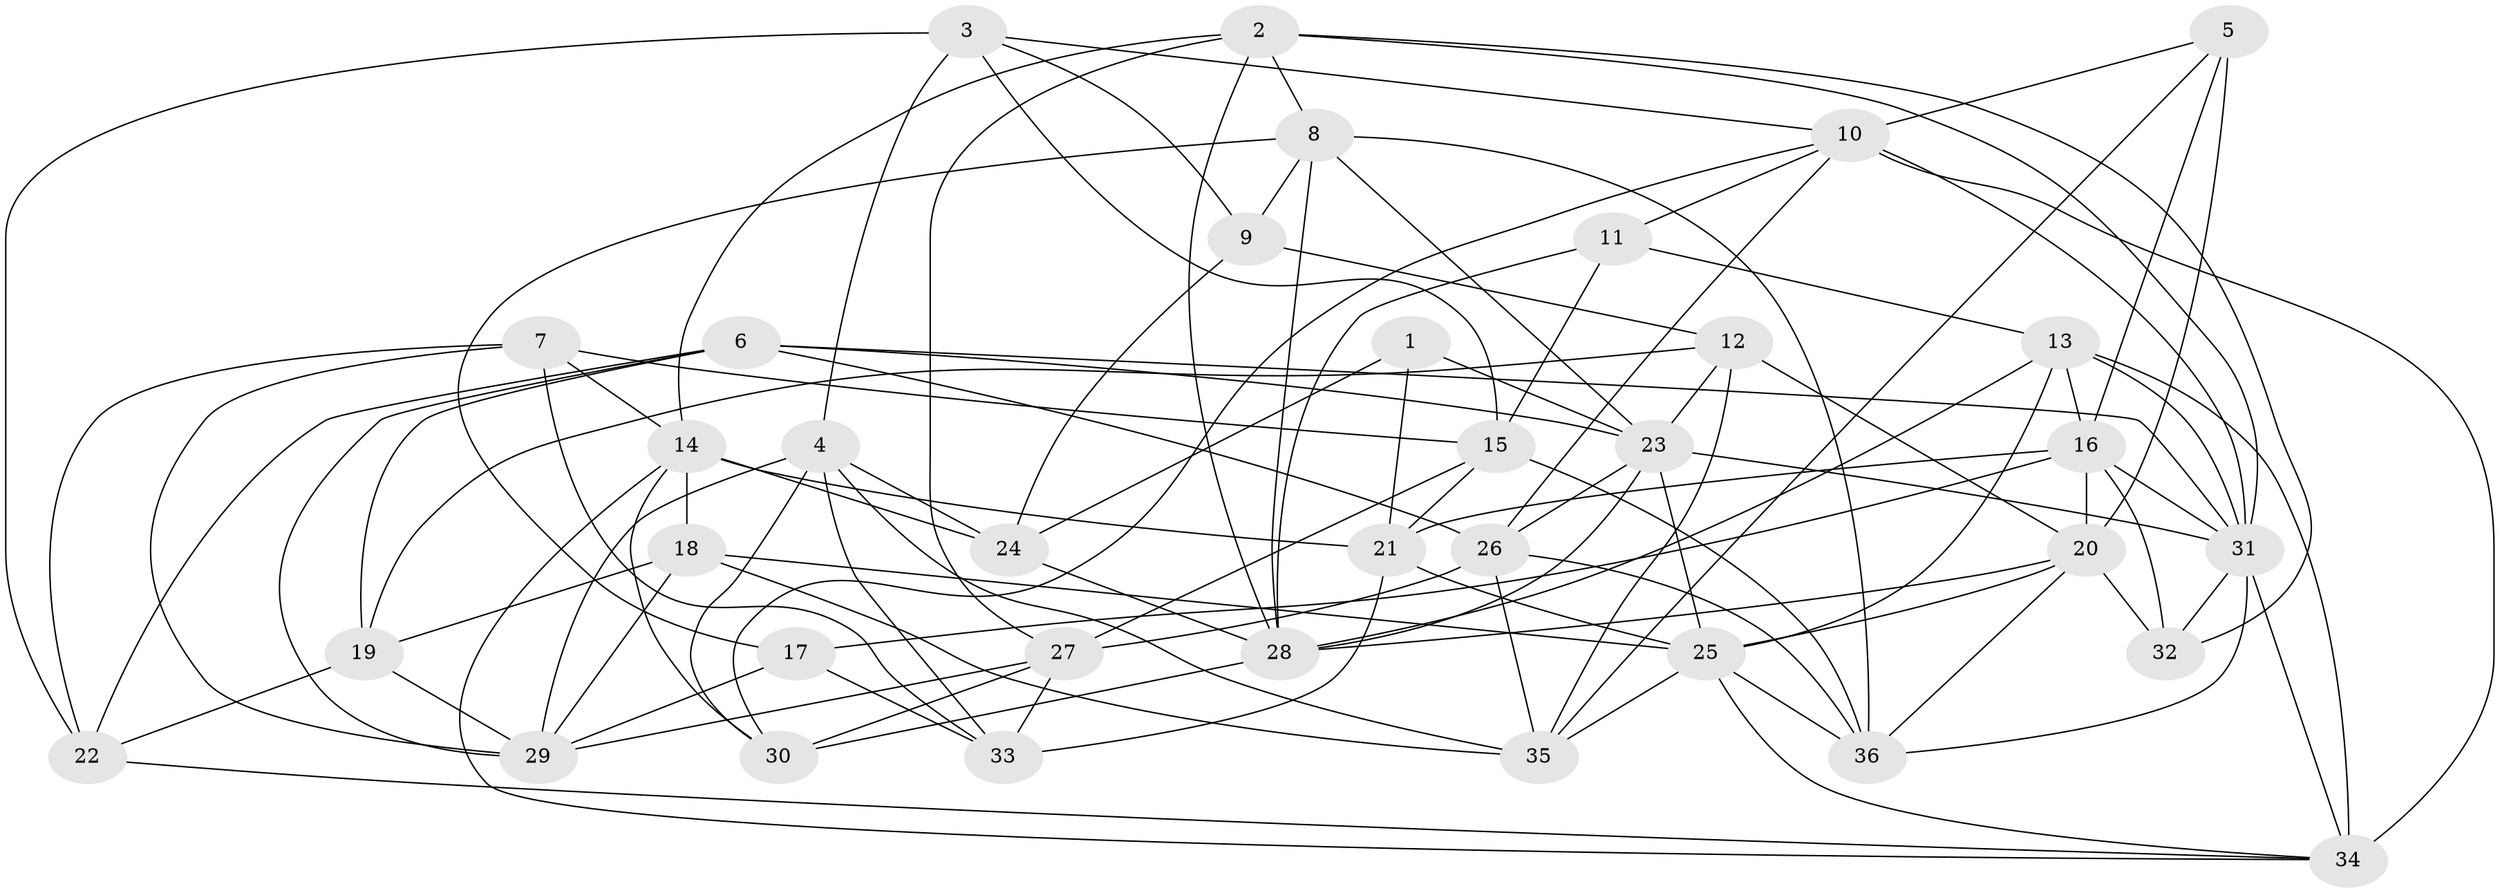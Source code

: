 // original degree distribution, {4: 1.0}
// Generated by graph-tools (version 1.1) at 2025/38/03/04/25 23:38:06]
// undirected, 36 vertices, 104 edges
graph export_dot {
  node [color=gray90,style=filled];
  1;
  2;
  3;
  4;
  5;
  6;
  7;
  8;
  9;
  10;
  11;
  12;
  13;
  14;
  15;
  16;
  17;
  18;
  19;
  20;
  21;
  22;
  23;
  24;
  25;
  26;
  27;
  28;
  29;
  30;
  31;
  32;
  33;
  34;
  35;
  36;
  1 -- 21 [weight=2.0];
  1 -- 23 [weight=1.0];
  1 -- 24 [weight=1.0];
  2 -- 8 [weight=1.0];
  2 -- 14 [weight=1.0];
  2 -- 27 [weight=1.0];
  2 -- 28 [weight=1.0];
  2 -- 31 [weight=1.0];
  2 -- 32 [weight=1.0];
  3 -- 4 [weight=1.0];
  3 -- 9 [weight=1.0];
  3 -- 10 [weight=1.0];
  3 -- 15 [weight=1.0];
  3 -- 22 [weight=2.0];
  4 -- 24 [weight=1.0];
  4 -- 29 [weight=1.0];
  4 -- 30 [weight=1.0];
  4 -- 33 [weight=1.0];
  4 -- 35 [weight=1.0];
  5 -- 10 [weight=1.0];
  5 -- 16 [weight=1.0];
  5 -- 20 [weight=1.0];
  5 -- 35 [weight=1.0];
  6 -- 19 [weight=1.0];
  6 -- 22 [weight=1.0];
  6 -- 23 [weight=1.0];
  6 -- 26 [weight=1.0];
  6 -- 29 [weight=2.0];
  6 -- 31 [weight=2.0];
  7 -- 14 [weight=1.0];
  7 -- 15 [weight=1.0];
  7 -- 22 [weight=1.0];
  7 -- 29 [weight=2.0];
  7 -- 33 [weight=1.0];
  8 -- 9 [weight=1.0];
  8 -- 17 [weight=1.0];
  8 -- 23 [weight=1.0];
  8 -- 28 [weight=1.0];
  8 -- 36 [weight=1.0];
  9 -- 12 [weight=1.0];
  9 -- 24 [weight=1.0];
  10 -- 11 [weight=2.0];
  10 -- 26 [weight=1.0];
  10 -- 30 [weight=1.0];
  10 -- 31 [weight=1.0];
  10 -- 34 [weight=3.0];
  11 -- 13 [weight=1.0];
  11 -- 15 [weight=1.0];
  11 -- 28 [weight=2.0];
  12 -- 19 [weight=1.0];
  12 -- 20 [weight=2.0];
  12 -- 23 [weight=1.0];
  12 -- 35 [weight=1.0];
  13 -- 16 [weight=1.0];
  13 -- 25 [weight=1.0];
  13 -- 28 [weight=1.0];
  13 -- 31 [weight=1.0];
  13 -- 34 [weight=1.0];
  14 -- 18 [weight=1.0];
  14 -- 21 [weight=2.0];
  14 -- 24 [weight=1.0];
  14 -- 30 [weight=1.0];
  14 -- 34 [weight=1.0];
  15 -- 21 [weight=1.0];
  15 -- 27 [weight=1.0];
  15 -- 36 [weight=1.0];
  16 -- 17 [weight=1.0];
  16 -- 20 [weight=1.0];
  16 -- 21 [weight=2.0];
  16 -- 31 [weight=1.0];
  16 -- 32 [weight=1.0];
  17 -- 29 [weight=1.0];
  17 -- 33 [weight=1.0];
  18 -- 19 [weight=2.0];
  18 -- 25 [weight=1.0];
  18 -- 29 [weight=1.0];
  18 -- 35 [weight=1.0];
  19 -- 22 [weight=1.0];
  19 -- 29 [weight=1.0];
  20 -- 25 [weight=1.0];
  20 -- 28 [weight=1.0];
  20 -- 32 [weight=1.0];
  20 -- 36 [weight=1.0];
  21 -- 25 [weight=1.0];
  21 -- 33 [weight=2.0];
  22 -- 34 [weight=1.0];
  23 -- 25 [weight=1.0];
  23 -- 26 [weight=1.0];
  23 -- 28 [weight=1.0];
  23 -- 31 [weight=1.0];
  24 -- 28 [weight=2.0];
  25 -- 34 [weight=1.0];
  25 -- 35 [weight=1.0];
  25 -- 36 [weight=1.0];
  26 -- 27 [weight=1.0];
  26 -- 35 [weight=1.0];
  26 -- 36 [weight=1.0];
  27 -- 29 [weight=2.0];
  27 -- 30 [weight=2.0];
  27 -- 33 [weight=1.0];
  28 -- 30 [weight=1.0];
  31 -- 32 [weight=1.0];
  31 -- 34 [weight=1.0];
  31 -- 36 [weight=1.0];
}
